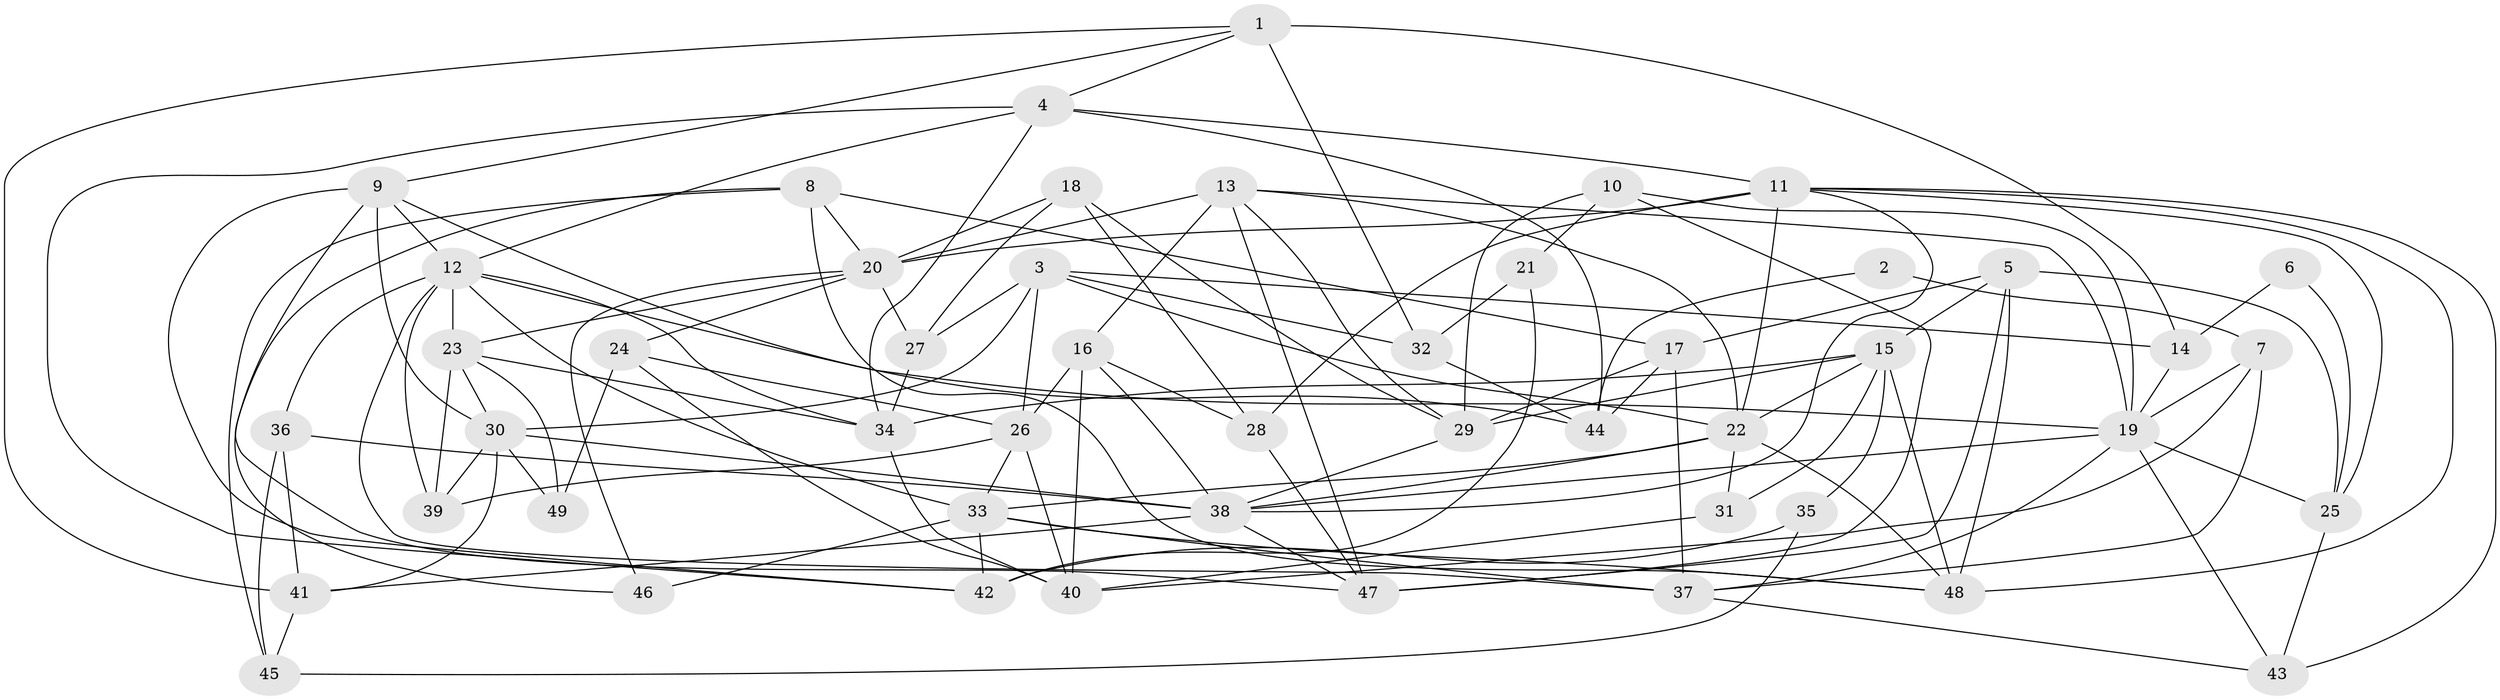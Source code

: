 // original degree distribution, {2: 0.10309278350515463, 4: 0.3402061855670103, 3: 0.25773195876288657, 5: 0.16494845360824742, 6: 0.10309278350515463, 7: 0.030927835051546393}
// Generated by graph-tools (version 1.1) at 2025/02/03/09/25 03:02:11]
// undirected, 49 vertices, 128 edges
graph export_dot {
graph [start="1"]
  node [color=gray90,style=filled];
  1;
  2;
  3;
  4;
  5;
  6;
  7;
  8;
  9;
  10;
  11;
  12;
  13;
  14;
  15;
  16;
  17;
  18;
  19;
  20;
  21;
  22;
  23;
  24;
  25;
  26;
  27;
  28;
  29;
  30;
  31;
  32;
  33;
  34;
  35;
  36;
  37;
  38;
  39;
  40;
  41;
  42;
  43;
  44;
  45;
  46;
  47;
  48;
  49;
  1 -- 4 [weight=1.0];
  1 -- 9 [weight=2.0];
  1 -- 14 [weight=3.0];
  1 -- 32 [weight=1.0];
  1 -- 41 [weight=1.0];
  2 -- 7 [weight=2.0];
  2 -- 44 [weight=1.0];
  3 -- 14 [weight=1.0];
  3 -- 22 [weight=1.0];
  3 -- 26 [weight=2.0];
  3 -- 27 [weight=1.0];
  3 -- 30 [weight=1.0];
  3 -- 32 [weight=2.0];
  4 -- 11 [weight=1.0];
  4 -- 12 [weight=1.0];
  4 -- 34 [weight=1.0];
  4 -- 42 [weight=1.0];
  4 -- 44 [weight=1.0];
  5 -- 15 [weight=1.0];
  5 -- 17 [weight=2.0];
  5 -- 25 [weight=1.0];
  5 -- 47 [weight=2.0];
  5 -- 48 [weight=1.0];
  6 -- 14 [weight=1.0];
  6 -- 25 [weight=1.0];
  7 -- 19 [weight=1.0];
  7 -- 37 [weight=1.0];
  7 -- 40 [weight=1.0];
  8 -- 17 [weight=1.0];
  8 -- 20 [weight=1.0];
  8 -- 45 [weight=1.0];
  8 -- 46 [weight=1.0];
  8 -- 48 [weight=1.0];
  9 -- 12 [weight=1.0];
  9 -- 30 [weight=2.0];
  9 -- 42 [weight=1.0];
  9 -- 44 [weight=1.0];
  9 -- 47 [weight=1.0];
  10 -- 19 [weight=1.0];
  10 -- 21 [weight=1.0];
  10 -- 29 [weight=1.0];
  10 -- 47 [weight=1.0];
  11 -- 20 [weight=2.0];
  11 -- 22 [weight=2.0];
  11 -- 25 [weight=1.0];
  11 -- 28 [weight=1.0];
  11 -- 38 [weight=1.0];
  11 -- 43 [weight=1.0];
  11 -- 48 [weight=1.0];
  12 -- 19 [weight=1.0];
  12 -- 23 [weight=1.0];
  12 -- 33 [weight=1.0];
  12 -- 34 [weight=1.0];
  12 -- 36 [weight=1.0];
  12 -- 37 [weight=1.0];
  12 -- 39 [weight=1.0];
  13 -- 16 [weight=1.0];
  13 -- 19 [weight=1.0];
  13 -- 20 [weight=1.0];
  13 -- 22 [weight=1.0];
  13 -- 29 [weight=1.0];
  13 -- 47 [weight=1.0];
  14 -- 19 [weight=1.0];
  15 -- 22 [weight=1.0];
  15 -- 29 [weight=1.0];
  15 -- 31 [weight=1.0];
  15 -- 34 [weight=1.0];
  15 -- 35 [weight=1.0];
  15 -- 48 [weight=1.0];
  16 -- 26 [weight=1.0];
  16 -- 28 [weight=1.0];
  16 -- 38 [weight=1.0];
  16 -- 40 [weight=1.0];
  17 -- 29 [weight=2.0];
  17 -- 37 [weight=1.0];
  17 -- 44 [weight=2.0];
  18 -- 20 [weight=1.0];
  18 -- 27 [weight=1.0];
  18 -- 28 [weight=1.0];
  18 -- 29 [weight=1.0];
  19 -- 25 [weight=1.0];
  19 -- 37 [weight=1.0];
  19 -- 38 [weight=1.0];
  19 -- 43 [weight=1.0];
  20 -- 23 [weight=1.0];
  20 -- 24 [weight=1.0];
  20 -- 27 [weight=1.0];
  20 -- 46 [weight=1.0];
  21 -- 32 [weight=1.0];
  21 -- 42 [weight=1.0];
  22 -- 31 [weight=1.0];
  22 -- 33 [weight=1.0];
  22 -- 38 [weight=1.0];
  22 -- 48 [weight=1.0];
  23 -- 30 [weight=1.0];
  23 -- 34 [weight=1.0];
  23 -- 39 [weight=1.0];
  23 -- 49 [weight=1.0];
  24 -- 26 [weight=1.0];
  24 -- 40 [weight=1.0];
  24 -- 49 [weight=1.0];
  25 -- 43 [weight=1.0];
  26 -- 33 [weight=1.0];
  26 -- 39 [weight=1.0];
  26 -- 40 [weight=1.0];
  27 -- 34 [weight=1.0];
  28 -- 47 [weight=1.0];
  29 -- 38 [weight=1.0];
  30 -- 38 [weight=1.0];
  30 -- 39 [weight=1.0];
  30 -- 41 [weight=1.0];
  30 -- 49 [weight=1.0];
  31 -- 40 [weight=1.0];
  32 -- 44 [weight=1.0];
  33 -- 37 [weight=1.0];
  33 -- 42 [weight=1.0];
  33 -- 46 [weight=1.0];
  33 -- 48 [weight=1.0];
  34 -- 40 [weight=1.0];
  35 -- 42 [weight=2.0];
  35 -- 45 [weight=1.0];
  36 -- 38 [weight=1.0];
  36 -- 41 [weight=1.0];
  36 -- 45 [weight=1.0];
  37 -- 43 [weight=1.0];
  38 -- 41 [weight=1.0];
  38 -- 47 [weight=1.0];
  41 -- 45 [weight=1.0];
}
